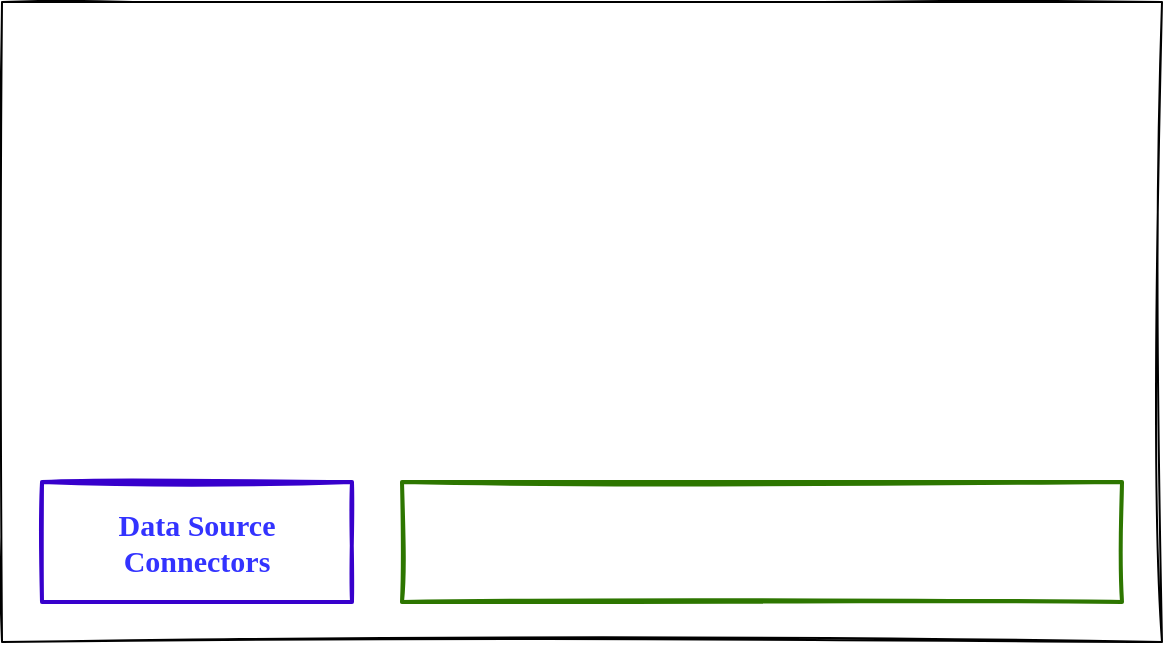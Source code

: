 <mxfile>
    <diagram id="O55dX1jfF7kwNQoXV2Z_" name="Page-1">
        <mxGraphModel dx="617" dy="665" grid="1" gridSize="5" guides="1" tooltips="1" connect="1" arrows="1" fold="1" page="1" pageScale="1" pageWidth="850" pageHeight="1100" math="0" shadow="0">
            <root>
                <mxCell id="0"/>
                <mxCell id="1" parent="0"/>
                <mxCell id="2" value="" style="rounded=0;whiteSpace=wrap;html=1;sketch=1;curveFitting=1;jiggle=2;fillColor=none;" parent="1" vertex="1">
                    <mxGeometry x="20" y="120" width="580" height="320" as="geometry"/>
                </mxCell>
                <mxCell id="3" value="Spark Core API" style="rounded=0;whiteSpace=wrap;html=1;sketch=1;fillColor=none;fontFamily=Comic Sans MS;fontSize=12;fontStyle=1;fontColor=#ffffff;strokeColor=#2D7600;strokeWidth=2;" parent="1" vertex="1">
                    <mxGeometry x="220" y="360" width="360" height="60" as="geometry"/>
                </mxCell>
                <mxCell id="4" value="Data Source Connectors" style="rounded=0;whiteSpace=wrap;html=1;sketch=1;fillColor=none;fontFamily=Comic Sans MS;fontSize=15;fontStyle=1;fontColor=#3333FF;strokeColor=#3700CC;strokeWidth=2;" parent="1" vertex="1">
                    <mxGeometry x="40" y="360" width="155" height="60" as="geometry"/>
                </mxCell>
            </root>
        </mxGraphModel>
    </diagram>
</mxfile>